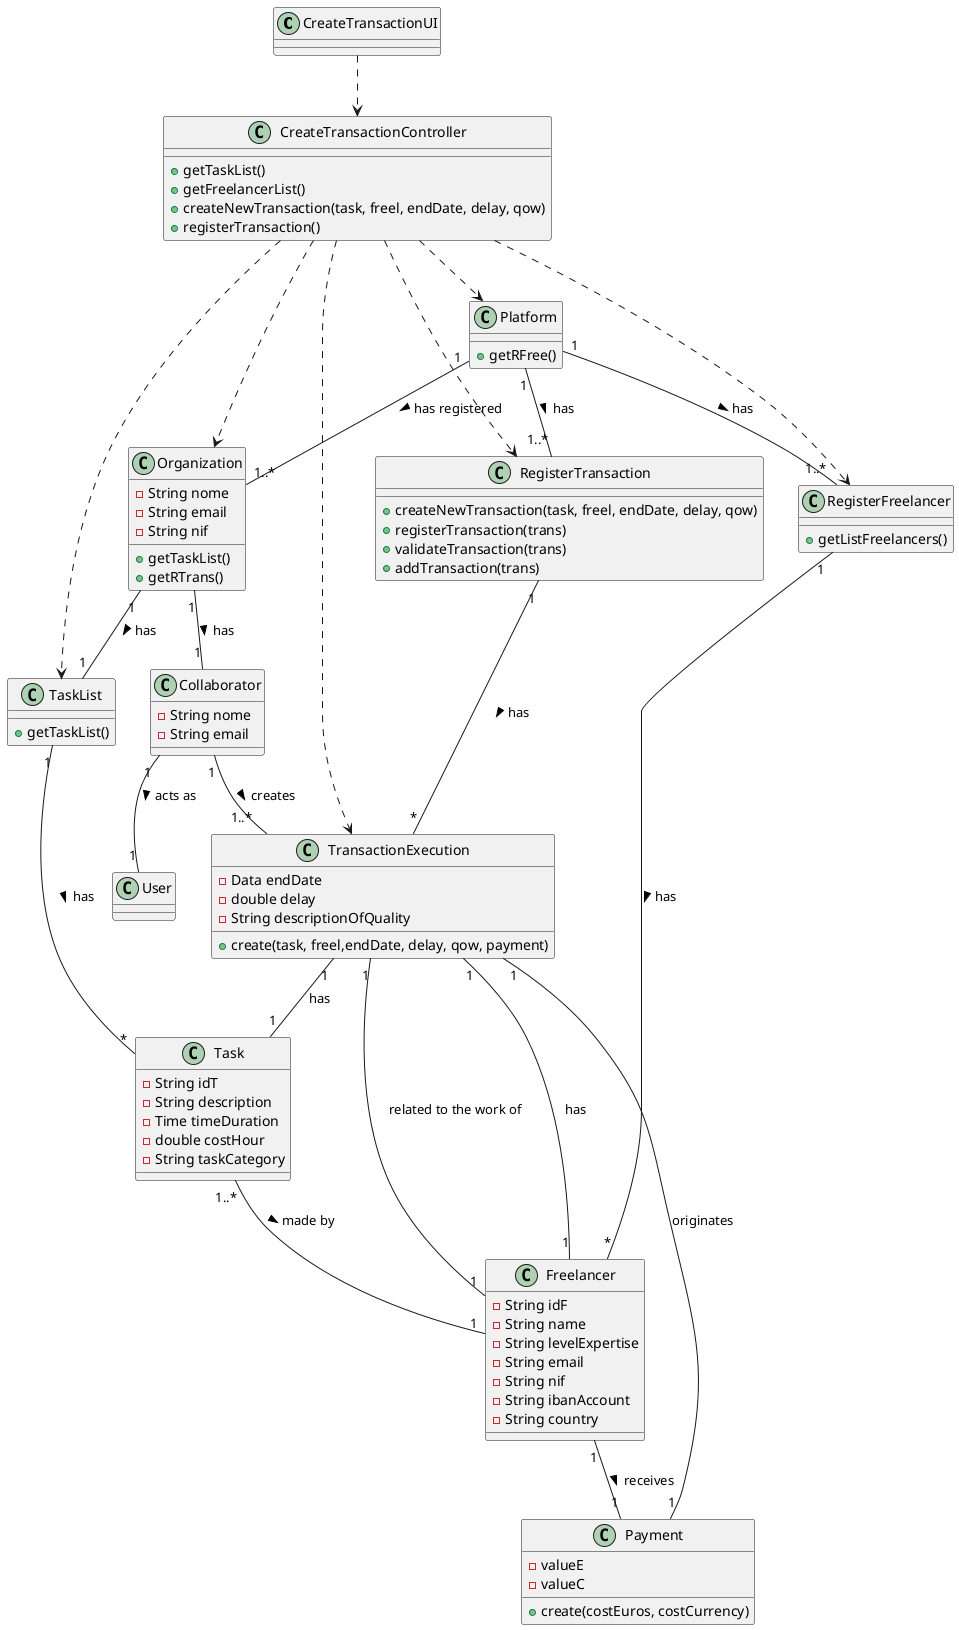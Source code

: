 

@startuml
class CreateTransactionUI{
  }

class CreateTransactionController{
  +getTaskList()
  +getFreelancerList()
  +createNewTransaction(task, freel, endDate, delay, qow)
  +registerTransaction()
  }

class Organization{
  -String nome
  -String email
  -String nif
  +getTaskList()
  +getRTrans()
  }

class TaskList{
  +getTaskList()
  }

class Platform{
  +getRFree()

  }

class RegisterFreelancer{
  +getListFreelancers()
  }

class RegisterTransaction{
  +createNewTransaction(task, freel, endDate, delay, qow)
  +registerTransaction(trans)
  +validateTransaction(trans)
  +addTransaction(trans)
  }

class TransactionExecution{
  -Data endDate
  -double delay
  -String descriptionOfQuality
  +create(task, freel,endDate, delay, qow, payment)
  }

class Freelancer{
  -String idF
  -String name
  -String levelExpertise
  -String email
  -String nif
  -String ibanAccount
  -String country
  }

class Collaborator{
  -String nome
  -String email
  }

class Task{
  -String idT
  -String description
  -Time timeDuration
  -double costHour
  -String taskCategory
  }

class Payment{
  -valueE
  -valueC
  +create(costEuros, costCurrency)
  }
  


CreateTransactionController ..> Organization
CreateTransactionController ..> TaskList
CreateTransactionController ..> Platform
CreateTransactionController ..> RegisterFreelancer
CreateTransactionController ..> RegisterTransaction
CreateTransactionController ..> TransactionExecution

CreateTransactionUI ..> CreateTransactionController

Freelancer "1" -- "1" Payment: receives >

Platform "1" -- "1..*" RegisterTransaction: has >
RegisterTransaction "1" -- "*" TransactionExecution: has >
Platform "1" -- "1..*" Organization: has registered >
Platform "1" -- "1..*" RegisterFreelancer: has >
RegisterFreelancer "1" -- "*" Freelancer: has >

Organization "1" -- "1" Collaborator: has >
Organization "1" -- "1" TaskList: has >

TaskList "1" -- "*" Task: has >

Collaborator "1" -- "1..*" TransactionExecution: creates >
Collaborator "1" -- "1" User: acts as >

Task "1..*" -- "1" Freelancer: made by >


TransactionExecution "1" --"1" Payment: originates
TransactionExecution "1" -- "1" Freelancer: related to the work of
TransactionExecution "1" --"1" Task: has
TransactionExecution "1" --"1" Freelancer: has



@enduml